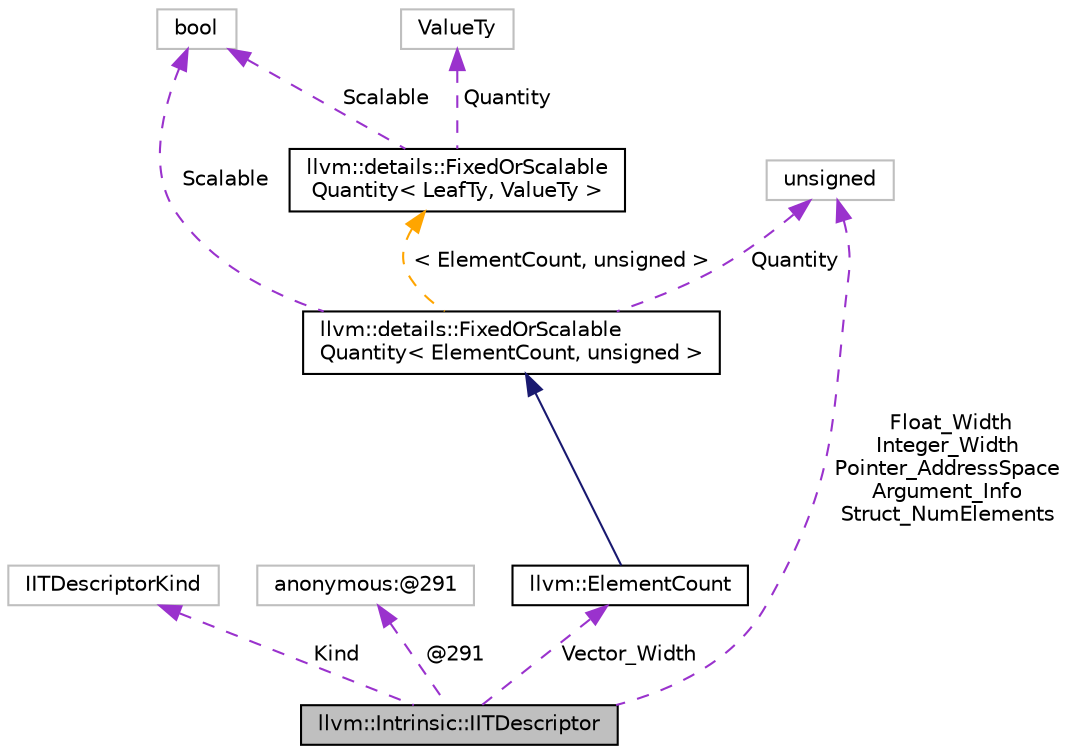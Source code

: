 digraph "llvm::Intrinsic::IITDescriptor"
{
 // LATEX_PDF_SIZE
  bgcolor="transparent";
  edge [fontname="Helvetica",fontsize="10",labelfontname="Helvetica",labelfontsize="10"];
  node [fontname="Helvetica",fontsize="10",shape=record];
  Node1 [label="llvm::Intrinsic::IITDescriptor",height=0.2,width=0.4,color="black", fillcolor="grey75", style="filled", fontcolor="black",tooltip="This is a type descriptor which explains the type requirements of an intrinsic."];
  Node2 -> Node1 [dir="back",color="darkorchid3",fontsize="10",style="dashed",label=" Kind" ,fontname="Helvetica"];
  Node2 [label="IITDescriptorKind",height=0.2,width=0.4,color="grey75",tooltip=" "];
  Node3 -> Node1 [dir="back",color="darkorchid3",fontsize="10",style="dashed",label=" @291" ,fontname="Helvetica"];
  Node3 [label="anonymous:@291",height=0.2,width=0.4,color="grey75",tooltip=" "];
  Node4 -> Node1 [dir="back",color="darkorchid3",fontsize="10",style="dashed",label=" Vector_Width" ,fontname="Helvetica"];
  Node4 [label="llvm::ElementCount",height=0.2,width=0.4,color="black",URL="$classllvm_1_1ElementCount.html",tooltip=" "];
  Node5 -> Node4 [dir="back",color="midnightblue",fontsize="10",style="solid",fontname="Helvetica"];
  Node5 [label="llvm::details::FixedOrScalable\lQuantity\< ElementCount, unsigned \>",height=0.2,width=0.4,color="black",URL="$classllvm_1_1details_1_1FixedOrScalableQuantity.html",tooltip=" "];
  Node6 -> Node5 [dir="back",color="darkorchid3",fontsize="10",style="dashed",label=" Scalable" ,fontname="Helvetica"];
  Node6 [label="bool",height=0.2,width=0.4,color="grey75",tooltip=" "];
  Node7 -> Node5 [dir="back",color="darkorchid3",fontsize="10",style="dashed",label=" Quantity" ,fontname="Helvetica"];
  Node7 [label="unsigned",height=0.2,width=0.4,color="grey75",tooltip=" "];
  Node8 -> Node5 [dir="back",color="orange",fontsize="10",style="dashed",label=" \< ElementCount, unsigned \>" ,fontname="Helvetica"];
  Node8 [label="llvm::details::FixedOrScalable\lQuantity\< LeafTy, ValueTy \>",height=0.2,width=0.4,color="black",URL="$classllvm_1_1details_1_1FixedOrScalableQuantity.html",tooltip=" "];
  Node9 -> Node8 [dir="back",color="darkorchid3",fontsize="10",style="dashed",label=" Quantity" ,fontname="Helvetica"];
  Node9 [label="ValueTy",height=0.2,width=0.4,color="grey75",tooltip=" "];
  Node6 -> Node8 [dir="back",color="darkorchid3",fontsize="10",style="dashed",label=" Scalable" ,fontname="Helvetica"];
  Node7 -> Node1 [dir="back",color="darkorchid3",fontsize="10",style="dashed",label=" Float_Width\nInteger_Width\nPointer_AddressSpace\nArgument_Info\nStruct_NumElements" ,fontname="Helvetica"];
}
